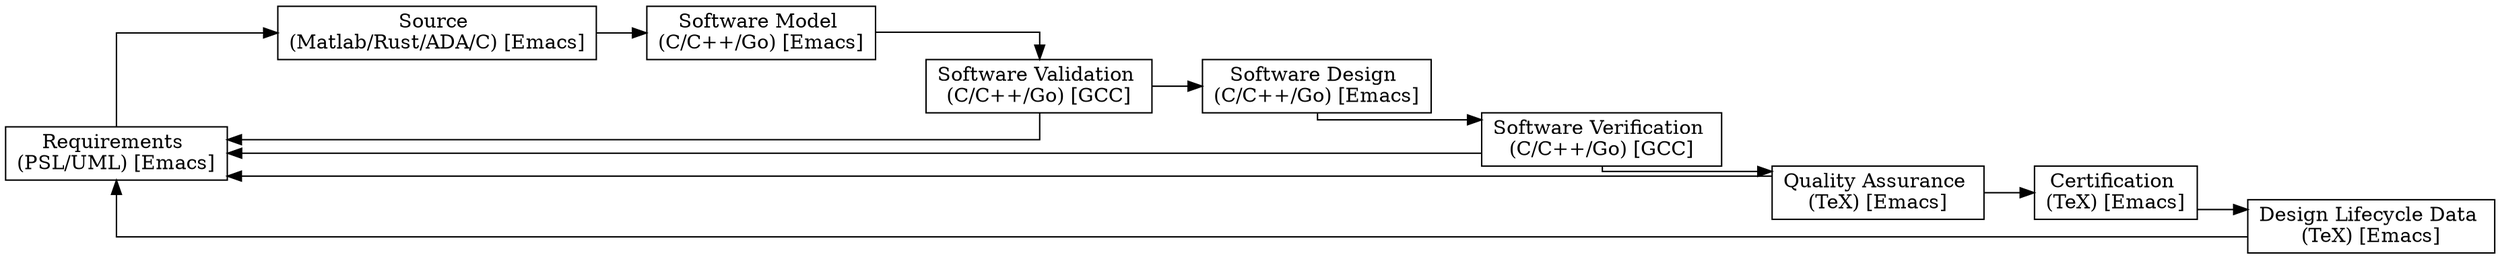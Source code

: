 digraph Project {
  // Introduction
  graph [rankdir = LR, splines=ortho];
  node[shape=record];

  // Blocks
  Requirements[label="Requirements \n(PSL/UML) [Emacs]"];
  Source[label="Source \n(Matlab/Rust/ADA/C) [Emacs]"];
  Model[label="Software Model \n(C/C++/Go) [Emacs]"];
  Validation[label="Software Validation \n(C/C++/Go) [GCC]"];
  Design[label="Software Design \n(C/C++/Go) [Emacs]"];
  Verification[label="Software Verification \n(C/C++/Go) [GCC]"];
  Quality[label="Quality Assurance \n(TeX) [Emacs]"];
  Certification[label="Certification \n(TeX) [Emacs]"];
  Lifecycle[label="Design Lifecycle Data \n(TeX) [Emacs]"];

  // Sequence
  Requirements -> Source;
  Source -> Model;
  Model -> Validation;
  Validation -> Design;
  Design -> Verification;
  Verification -> Quality;
  Quality -> Certification;
  Certification -> Lifecycle;
  Lifecycle -> Requirements;

  // Feedback
  Validation -> Requirements;
  Verification -> Requirements;
  Quality -> Requirements;
}

